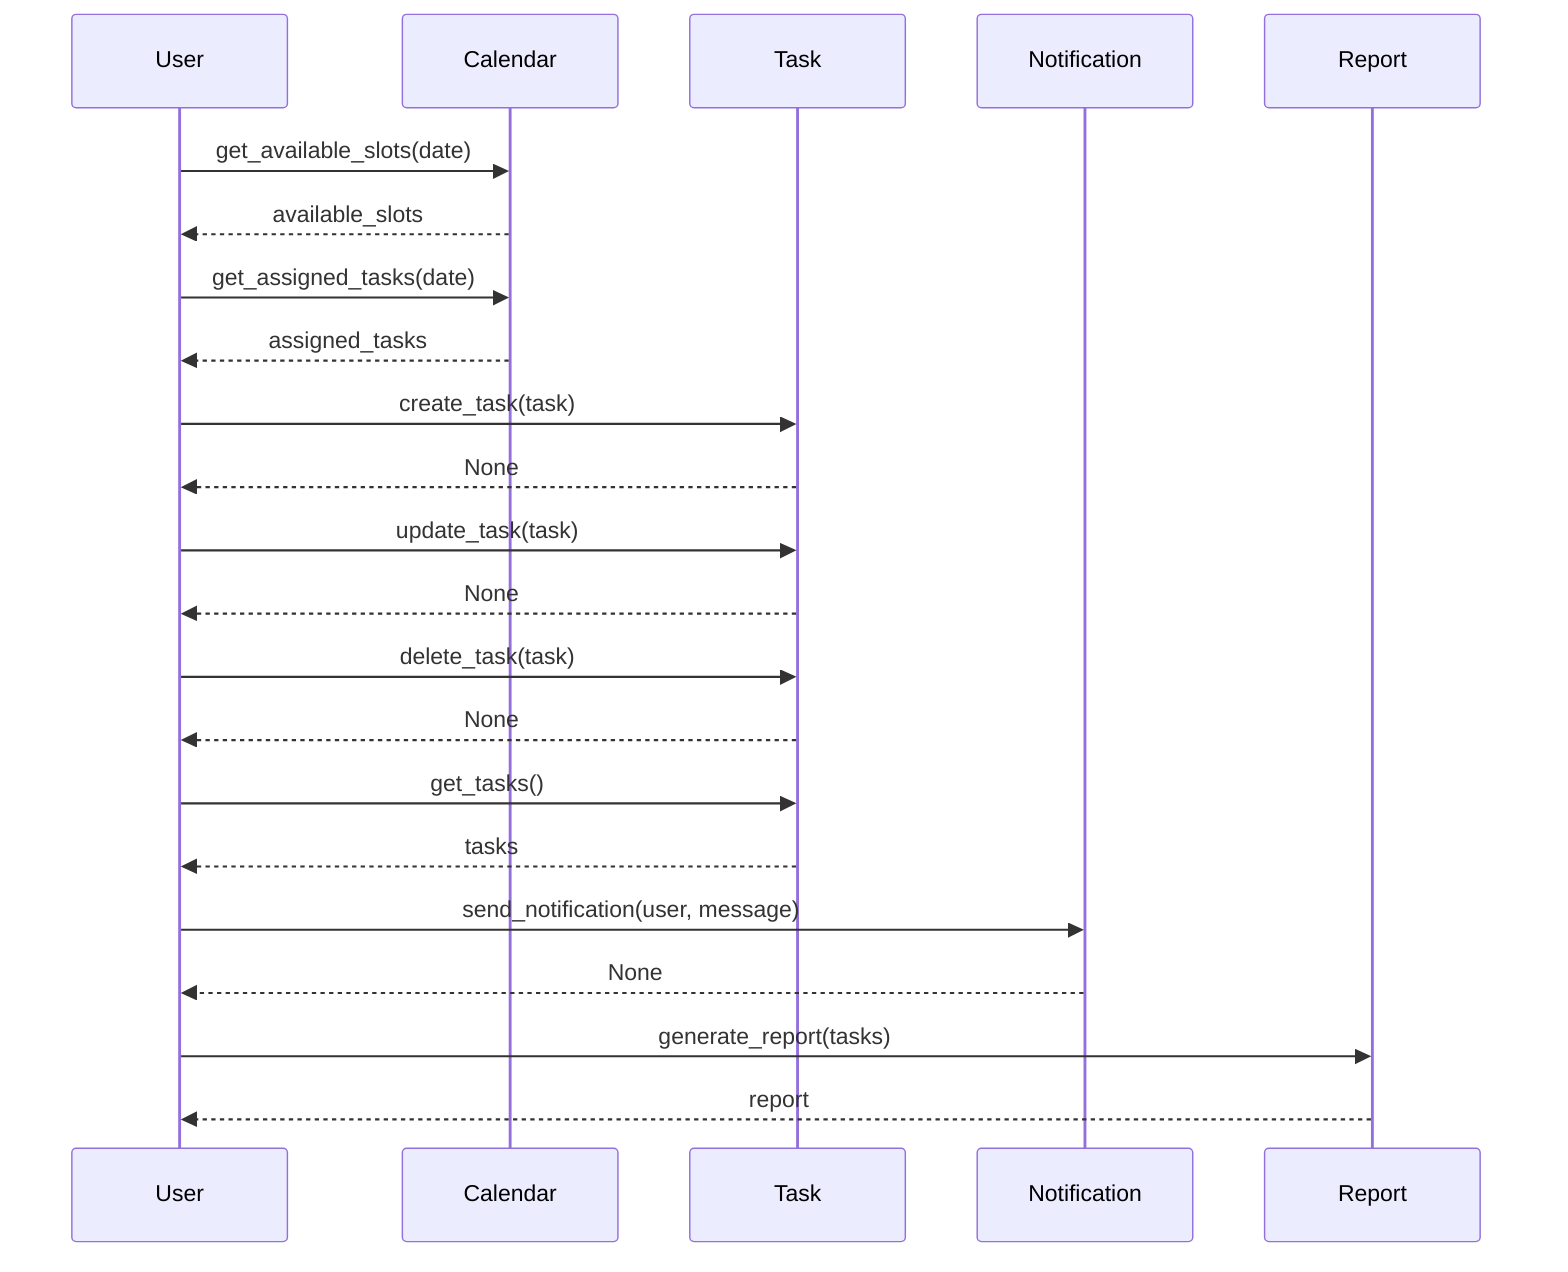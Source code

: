 sequenceDiagram
    participant User
    participant Calendar
    participant Task
    participant Notification
    participant Report
    User->>Calendar: get_available_slots(date)
    Calendar-->>User: available_slots
    User->>Calendar: get_assigned_tasks(date)
    Calendar-->>User: assigned_tasks
    User->>Task: create_task(task)
    Task-->>User: None
    User->>Task: update_task(task)
    Task-->>User: None
    User->>Task: delete_task(task)
    Task-->>User: None
    User->>Task: get_tasks()
    Task-->>User: tasks
    User->>Notification: send_notification(user, message)
    Notification-->>User: None
    User->>Report: generate_report(tasks)
    Report-->>User: report